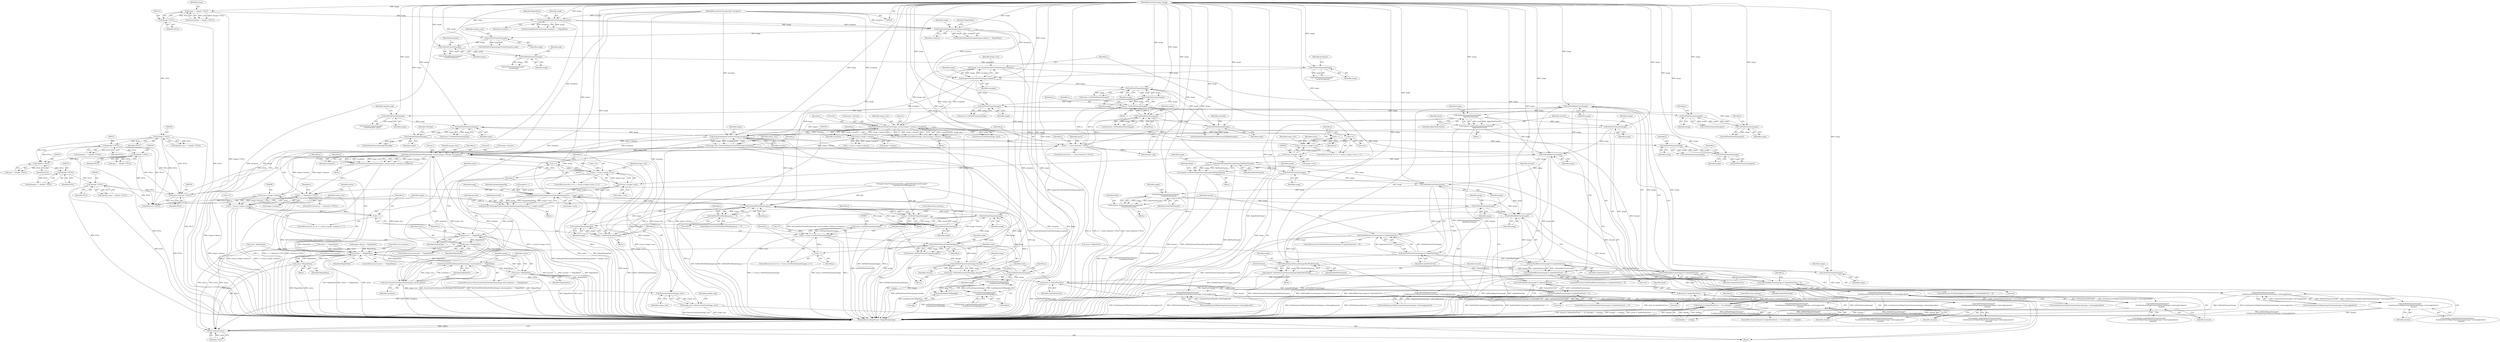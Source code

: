 digraph "0_ImageMagick_1cc6f0ccc92c20c7cab6c4a7335daf29c91f0d8e_0@pointer" {
"1000739" [label="(Call,GetPixelAlphaTraits(image))"];
"1000701" [label="(Call,GetPixelChannelChannel(image,BluePixelChannel))"];
"1000693" [label="(Call,GetPixelBlueTraits(image))"];
"1000655" [label="(Call,GetPixelChannelChannel(image,\n              GreenPixelChannel))"];
"1000647" [label="(Call,GetPixelGreenTraits(image))"];
"1000601" [label="(Call,GetPixelRedTraits(image))"];
"1000747" [label="(Call,GetPixelChannelChannel(image,\n              AlphaPixelChannel))"];
"1000739" [label="(Call,GetPixelAlphaTraits(image))"];
"1000724" [label="(Call,GetPixelChannels(image))"];
"1000106" [label="(MethodParameterIn,Image *image)"];
"1000770" [label="(Call,GetPixelChannels(image))"];
"1000484" [label="(Call,GetPixelChannels(image))"];
"1000505" [label="(Call,GetPixelChannels(image))"];
"1000550" [label="(Call,GetPixelChannels(image))"];
"1000533" [label="(Call,GetPixelChannels(image))"];
"1000455" [label="(Call,GetPixelChannels(image))"];
"1000403" [label="(Call,GetPixelChannels(image))"];
"1000285" [label="(Call,AcquireVirtualCacheView(image,exception))"];
"1000278" [label="(Call,GetPixelChannels(image))"];
"1000199" [label="(Call,GetPixelChannels(image))"];
"1000185" [label="(Call,GetPixelChannels(image))"];
"1000171" [label="(Call,GetPixelChannels(image))"];
"1000141" [label="(Call,AccelerateEqualizeImage(image,exception))"];
"1000133" [label="(Call,SyncImagePixelCache(image,exception))"];
"1000120" [label="(Call,image != (Image *) NULL)"];
"1000122" [label="(Call,(Image *) NULL)"];
"1000107" [label="(MethodParameterIn,ExceptionInfo *exception)"];
"1000389" [label="(Call,GetPixelChannels(image))"];
"1000353" [label="(Call,GetPixelChannels(image))"];
"1000382" [label="(Call,GetPixelChannels(image))"];
"1000374" [label="(Call,GetPixelIntensity(image,p))"];
"1000387" [label="(Call,p+=GetPixelChannels(image))"];
"1000321" [label="(Call,p == (const Quantum *) NULL)"];
"1000309" [label="(Call,p=GetCacheViewVirtualPixels(image_view,0,y,image->columns,1,exception))"];
"1000311" [label="(Call,GetCacheViewVirtualPixels(image_view,0,y,image->columns,1,exception))"];
"1000283" [label="(Call,image_view=AcquireVirtualCacheView(image,exception))"];
"1000292" [label="(Call,y < (ssize_t) image->rows)"];
"1000289" [label="(Call,y=0)"];
"1000299" [label="(Call,y++)"];
"1000294" [label="(Call,(ssize_t) image->rows)"];
"1000337" [label="(Call,(ssize_t) image->columns)"];
"1000323" [label="(Call,(const Quantum *) NULL)"];
"1000219" [label="(Call,(double *) NULL)"];
"1000214" [label="(Call,(double *) NULL)"];
"1000208" [label="(Call,(double *) NULL)"];
"1000250" [label="(Call,(double *) NULL)"];
"1000238" [label="(Call,(double *) NULL)"];
"1000226" [label="(Call,(double *) NULL)"];
"1000440" [label="(Call,GetPixelChannels(image))"];
"1000431" [label="(Call,GetPixelChannels(image))"];
"1000632" [label="(Call,GetPixelChannels(image))"];
"1000609" [label="(Call,GetPixelChannelChannel(image,RedPixelChannel))"];
"1000678" [label="(Call,GetPixelChannels(image))"];
"1000600" [label="(Call,GetPixelRedTraits(image) & UpdatePixelTrait)"];
"1000599" [label="(Call,(GetPixelRedTraits(image) & UpdatePixelTrait) != 0)"];
"1000646" [label="(Call,GetPixelGreenTraits(image) & UpdatePixelTrait)"];
"1000645" [label="(Call,(GetPixelGreenTraits(image) & UpdatePixelTrait) != 0)"];
"1000692" [label="(Call,GetPixelBlueTraits(image) & UpdatePixelTrait)"];
"1000691" [label="(Call,(GetPixelBlueTraits(image) & UpdatePixelTrait) != 0)"];
"1000738" [label="(Call,GetPixelAlphaTraits(image) & UpdatePixelTrait)"];
"1000737" [label="(Call,(GetPixelAlphaTraits(image) & UpdatePixelTrait) != 0)"];
"1000888" [label="(Call,traits & UpdatePixelTrait)"];
"1000887" [label="(Call,(traits & UpdatePixelTrait) == 0)"];
"1000886" [label="(Call,((traits & UpdatePixelTrait) == 0) || (black[j] == white[j]))"];
"1000607" [label="(Call,channel=GetPixelChannelChannel(image,RedPixelChannel))"];
"1000630" [label="(Call,GetPixelChannels(image)*\n                ScaleQuantumToMap(ClampToQuantum(image->colormap[j].red))+\n                channel)"];
"1000631" [label="(Call,GetPixelChannels(image)*\n                ScaleQuantumToMap(ClampToQuantum(image->colormap[j].red)))"];
"1000653" [label="(Call,channel=GetPixelChannelChannel(image,\n              GreenPixelChannel))"];
"1000676" [label="(Call,GetPixelChannels(image)*\n                ScaleQuantumToMap(ClampToQuantum(image->colormap[j].green))+\n                channel)"];
"1000677" [label="(Call,GetPixelChannels(image)*\n                ScaleQuantumToMap(ClampToQuantum(image->colormap[j].green)))"];
"1000699" [label="(Call,channel=GetPixelChannelChannel(image,BluePixelChannel))"];
"1000722" [label="(Call,GetPixelChannels(image)*\n                ScaleQuantumToMap(ClampToQuantum(image->colormap[j].blue))+\n                channel)"];
"1000723" [label="(Call,GetPixelChannels(image)*\n                ScaleQuantumToMap(ClampToQuantum(image->colormap[j].blue)))"];
"1000745" [label="(Call,channel=GetPixelChannelChannel(image,\n              AlphaPixelChannel))"];
"1000768" [label="(Call,GetPixelChannels(image)*\n                ScaleQuantumToMap(ClampToQuantum(image->colormap[j].alpha))+\n                channel)"];
"1000769" [label="(Call,GetPixelChannels(image)*\n                ScaleQuantumToMap(ClampToQuantum(image->colormap[j].alpha)))"];
"1000787" [label="(Call,AcquireAuthenticCacheView(image,exception))"];
"1000785" [label="(Call,image_view=AcquireAuthenticCacheView(image,exception))"];
"1000813" [label="(Call,GetCacheViewAuthenticPixels(image_view,0,y,image->columns,1,exception))"];
"1000801" [label="(Call,y++)"];
"1000794" [label="(Call,y < (ssize_t) image->rows)"];
"1000811" [label="(Call,q=GetCacheViewAuthenticPixels(image_view,0,y,image->columns,1,exception))"];
"1000823" [label="(Call,q == (Quantum *) NULL)"];
"1000850" [label="(Call,GetPixelWriteMask(image,q))"];
"1000849" [label="(Call,GetPixelWriteMask(image,q) == 0)"];
"1000855" [label="(Call,q+=GetPixelChannels(image))"];
"1000857" [label="(Call,GetPixelChannels(image))"];
"1000941" [label="(Call,SetImageProgress(image,EqualizeImageTag,progress++,image->rows))"];
"1000796" [label="(Call,(ssize_t) image->rows)"];
"1000939" [label="(Call,proceed=SetImageProgress(image,EqualizeImageTag,progress++,image->rows))"];
"1000950" [label="(Call,proceed == MagickFalse)"];
"1000807" [label="(Call,status == MagickFalse)"];
"1000829" [label="(Call,status=MagickFalse)"];
"1000966" [label="(Return,return(status);)"];
"1000921" [label="(Call,SyncCacheViewAuthenticPixels(image_view,exception) == MagickFalse)"];
"1000926" [label="(Call,status=MagickFalse)"];
"1000953" [label="(Call,status=MagickFalse)"];
"1000868" [label="(Call,GetPixelChannels(image))"];
"1000866" [label="(Call,(ssize_t) GetPixelChannels(image))"];
"1000864" [label="(Call,j < (ssize_t) GetPixelChannels(image))"];
"1000876" [label="(Call,GetPixelChannelChannel(image,j))"];
"1000870" [label="(Call,j++)"];
"1000874" [label="(Call,channel=GetPixelChannelChannel(image,j))"];
"1000882" [label="(Call,GetPixelChannelTraits(image,channel))"];
"1000880" [label="(Call,traits=GetPixelChannelTraits(image,channel))"];
"1000909" [label="(Call,GetPixelChannels(image))"];
"1000908" [label="(Call,GetPixelChannels(image)*\n          ScaleQuantumToMap(q[j]))"];
"1000907" [label="(Call,GetPixelChannels(image)*\n          ScaleQuantumToMap(q[j])+j)"];
"1000918" [label="(Call,GetPixelChannels(image))"];
"1000916" [label="(Call,q+=GetPixelChannels(image))"];
"1000911" [label="(Call,ScaleQuantumToMap(q[j]))"];
"1000839" [label="(Call,(ssize_t) image->columns)"];
"1000837" [label="(Call,x < (ssize_t) image->columns)"];
"1000844" [label="(Call,x++)"];
"1000922" [label="(Call,SyncCacheViewAuthenticPixels(image_view,exception))"];
"1000958" [label="(Call,DestroyCacheView(image_view))"];
"1000956" [label="(Call,image_view=DestroyCacheView(image_view))"];
"1000769" [label="(Call,GetPixelChannels(image)*\n                ScaleQuantumToMap(ClampToQuantum(image->colormap[j].alpha)))"];
"1000639" [label="(Identifier,image)"];
"1000953" [label="(Call,status=MagickFalse)"];
"1000869" [label="(Identifier,image)"];
"1000877" [label="(Identifier,image)"];
"1000881" [label="(Identifier,traits)"];
"1000604" [label="(Literal,0)"];
"1000883" [label="(Identifier,image)"];
"1000866" [label="(Call,(ssize_t) GetPixelChannels(image))"];
"1000248" [label="(Call,equalize_map != (double *) NULL)"];
"1000314" [label="(Identifier,y)"];
"1000198" [label="(Call,GetPixelChannels(image)*\n    sizeof(*map))"];
"1000838" [label="(Identifier,x)"];
"1000798" [label="(Call,image->rows)"];
"1000766" [label="(Call,equalize_map[GetPixelChannels(image)*\n                ScaleQuantumToMap(ClampToQuantum(image->colormap[j].alpha))+\n                channel])"];
"1000870" [label="(Call,j++)"];
"1000226" [label="(Call,(double *) NULL)"];
"1000749" [label="(Identifier,AlphaPixelChannel)"];
"1000876" [label="(Call,GetPixelChannelChannel(image,j))"];
"1000692" [label="(Call,GetPixelBlueTraits(image) & UpdatePixelTrait)"];
"1000549" [label="(Call,GetPixelChannels(image)*j)"];
"1000534" [label="(Identifier,image)"];
"1000807" [label="(Call,status == MagickFalse)"];
"1000240" [label="(Identifier,NULL)"];
"1000309" [label="(Call,p=GetCacheViewVirtualPixels(image_view,0,y,image->columns,1,exception))"];
"1000796" [label="(Call,(ssize_t) image->rows)"];
"1000786" [label="(Identifier,image_view)"];
"1000888" [label="(Call,traits & UpdatePixelTrait)"];
"1000279" [label="(Identifier,image)"];
"1000857" [label="(Call,GetPixelChannels(image))"];
"1000651" [label="(Block,)"];
"1000952" [label="(Identifier,MagickFalse)"];
"1000855" [label="(Call,q+=GetPixelChannels(image))"];
"1000950" [label="(Call,proceed == MagickFalse)"];
"1000313" [label="(Literal,0)"];
"1000216" [label="(Identifier,NULL)"];
"1000148" [label="(Call,image->debug != MagickFalse)"];
"1000944" [label="(Call,progress++)"];
"1000720" [label="(Call,equalize_map[GetPixelChannels(image)*\n                ScaleQuantumToMap(ClampToQuantum(image->colormap[j].blue))+\n                channel])"];
"1000690" [label="(ControlStructure,if ((GetPixelBlueTraits(image) & UpdatePixelTrait) != 0))"];
"1000106" [label="(MethodParameterIn,Image *image)"];
"1000845" [label="(Identifier,x)"];
"1000401" [label="(Call,(ssize_t) GetPixelChannels(image))"];
"1000894" [label="(Identifier,black)"];
"1000286" [label="(Identifier,image)"];
"1000455" [label="(Call,GetPixelChannels(image))"];
"1000392" [label="(Identifier,image_view)"];
"1000862" [label="(Identifier,j)"];
"1000864" [label="(Call,j < (ssize_t) GetPixelChannels(image))"];
"1000822" [label="(ControlStructure,if (q == (Quantum *) NULL))"];
"1000849" [label="(Call,GetPixelWriteMask(image,q) == 0)"];
"1000791" [label="(Call,y=0)"];
"1000770" [label="(Call,GetPixelChannels(image))"];
"1000908" [label="(Call,GetPixelChannels(image)*\n          ScaleQuantumToMap(q[j]))"];
"1000277" [label="(Call,GetPixelChannels(image)*\n    sizeof(*histogram))"];
"1000820" [label="(Literal,1)"];
"1000886" [label="(Call,((traits & UpdatePixelTrait) == 0) || (black[j] == white[j]))"];
"1000742" [label="(Literal,0)"];
"1000735" [label="(Identifier,channel)"];
"1000645" [label="(Call,(GetPixelGreenTraits(image) & UpdatePixelTrait) != 0)"];
"1000238" [label="(Call,(double *) NULL)"];
"1000825" [label="(Call,(Quantum *) NULL)"];
"1000353" [label="(Call,GetPixelChannels(image))"];
"1000832" [label="(ControlStructure,continue;)"];
"1000731" [label="(Identifier,image)"];
"1000184" [label="(Call,GetPixelChannels(image)*\n    sizeof(*histogram))"];
"1000852" [label="(Identifier,q)"];
"1000643" [label="(Identifier,channel)"];
"1000631" [label="(Call,GetPixelChannels(image)*\n                ScaleQuantumToMap(ClampToQuantum(image->colormap[j].red)))"];
"1000910" [label="(Identifier,image)"];
"1000958" [label="(Call,DestroyCacheView(image_view))"];
"1000899" [label="(ControlStructure,continue;)"];
"1000381" [label="(Call,GetPixelChannels(image)*ScaleQuantumToMap(intensity))"];
"1000185" [label="(Call,GetPixelChannels(image))"];
"1000354" [label="(Identifier,image)"];
"1000830" [label="(Identifier,status)"];
"1000677" [label="(Call,GetPixelChannels(image)*\n                ScaleQuantumToMap(ClampToQuantum(image->colormap[j].green)))"];
"1000656" [label="(Identifier,image)"];
"1000393" [label="(Call,DestroyCacheView(image_view))"];
"1000610" [label="(Identifier,image)"];
"1000535" [label="(Identifier,j)"];
"1000310" [label="(Identifier,p)"];
"1000550" [label="(Call,GetPixelChannels(image))"];
"1000748" [label="(Identifier,image)"];
"1000605" [label="(Block,)"];
"1000696" [label="(Literal,0)"];
"1000907" [label="(Call,GetPixelChannels(image)*\n          ScaleQuantumToMap(q[j])+j)"];
"1000927" [label="(Identifier,status)"];
"1000679" [label="(Identifier,image)"];
"1000787" [label="(Call,AcquireAuthenticCacheView(image,exception))"];
"1000821" [label="(Identifier,exception)"];
"1000189" [label="(Identifier,histogram)"];
"1000385" [label="(Identifier,intensity)"];
"1000913" [label="(Identifier,q)"];
"1000697" [label="(Block,)"];
"1000747" [label="(Call,GetPixelChannelChannel(image,\n              AlphaPixelChannel))"];
"1000600" [label="(Call,GetPixelRedTraits(image) & UpdatePixelTrait)"];
"1000431" [label="(Call,GetPixelChannels(image))"];
"1000817" [label="(Call,image->columns)"];
"1000132" [label="(Call,SyncImagePixelCache(image,exception) == MagickFalse)"];
"1000219" [label="(Call,(double *) NULL)"];
"1000737" [label="(Call,(GetPixelAlphaTraits(image) & UpdatePixelTrait) != 0)"];
"1000882" [label="(Call,GetPixelChannelTraits(image,channel))"];
"1000603" [label="(Identifier,UpdatePixelTrait)"];
"1000388" [label="(Identifier,p)"];
"1000785" [label="(Call,image_view=AcquireAuthenticCacheView(image,exception))"];
"1000916" [label="(Call,q+=GetPixelChannels(image))"];
"1000966" [label="(Return,return(status);)"];
"1000320" [label="(ControlStructure,if (p == (const Quantum *) NULL))"];
"1000905" [label="(Call,equalize_map[GetPixelChannels(image)*\n          ScaleQuantumToMap(q[j])+j])"];
"1000551" [label="(Identifier,image)"];
"1000736" [label="(ControlStructure,if ((GetPixelAlphaTraits(image) & UpdatePixelTrait) != 0))"];
"1000746" [label="(Identifier,channel)"];
"1000811" [label="(Call,q=GetCacheViewAuthenticPixels(image_view,0,y,image->columns,1,exception))"];
"1000788" [label="(Identifier,image)"];
"1000790" [label="(ControlStructure,for (y=0; y < (ssize_t) image->rows; y++))"];
"1000372" [label="(Call,intensity=GetPixelIntensity(image,p))"];
"1000433" [label="(Identifier,j)"];
"1000359" [label="(Call,intensity=p[i])"];
"1000375" [label="(Identifier,image)"];
"1000880" [label="(Call,traits=GetPixelChannelTraits(image,channel))"];
"1000532" [label="(Call,GetPixelChannels(image)*j)"];
"1000644" [label="(ControlStructure,if ((GetPixelGreenTraits(image) & UpdatePixelTrait) != 0))"];
"1000959" [label="(Identifier,image_view)"];
"1000533" [label="(Call,GetPixelChannels(image))"];
"1000315" [label="(Call,image->columns)"];
"1000108" [label="(Block,)"];
"1000203" [label="(Identifier,map)"];
"1000250" [label="(Call,(double *) NULL)"];
"1000968" [label="(MethodReturn,MagickExport MagickBooleanType)"];
"1000685" [label="(Identifier,image)"];
"1000860" [label="(ControlStructure,for (j=0; j < (ssize_t) GetPixelChannels(image); j++))"];
"1000647" [label="(Call,GetPixelGreenTraits(image))"];
"1000741" [label="(Identifier,UpdatePixelTrait)"];
"1000792" [label="(Identifier,y)"];
"1000611" [label="(Identifier,RedPixelChannel)"];
"1000889" [label="(Identifier,traits)"];
"1000343" [label="(Identifier,x)"];
"1000124" [label="(Identifier,NULL)"];
"1000282" [label="(Identifier,histogram)"];
"1000961" [label="(Identifier,equalize_map)"];
"1000911" [label="(Call,ScaleQuantumToMap(q[j]))"];
"1000853" [label="(Literal,0)"];
"1000943" [label="(Identifier,EqualizeImageTag)"];
"1000135" [label="(Identifier,exception)"];
"1000874" [label="(Call,channel=GetPixelChannelChannel(image,j))"];
"1000200" [label="(Identifier,image)"];
"1000940" [label="(Identifier,proceed)"];
"1000214" [label="(Call,(double *) NULL)"];
"1000753" [label="(Identifier,black)"];
"1000806" [label="(ControlStructure,if (status == MagickFalse))"];
"1000119" [label="(Call,assert(image != (Image *) NULL))"];
"1000837" [label="(Call,x < (ssize_t) image->columns)"];
"1000300" [label="(Identifier,y)"];
"1000848" [label="(ControlStructure,if (GetPixelWriteMask(image,q) == 0))"];
"1000646" [label="(Call,GetPixelGreenTraits(image) & UpdatePixelTrait)"];
"1000208" [label="(Call,(double *) NULL)"];
"1000674" [label="(Call,equalize_map[GetPixelChannels(image)*\n                ScaleQuantumToMap(ClampToQuantum(image->colormap[j].green))+\n                channel])"];
"1000865" [label="(Identifier,j)"];
"1000846" [label="(Block,)"];
"1000841" [label="(Call,image->columns)"];
"1000887" [label="(Call,(traits & UpdatePixelTrait) == 0)"];
"1000892" [label="(Call,black[j] == white[j])"];
"1000609" [label="(Call,GetPixelChannelChannel(image,RedPixelChannel))"];
"1000284" [label="(Identifier,image_view)"];
"1000454" [label="(Call,GetPixelChannels(image)*\n    sizeof(*equalize_map))"];
"1000768" [label="(Call,GetPixelChannels(image)*\n                ScaleQuantumToMap(ClampToQuantum(image->colormap[j].alpha))+\n                channel)"];
"1000932" [label="(Identifier,image)"];
"1000680" [label="(Call,ScaleQuantumToMap(ClampToQuantum(image->colormap[j].green)))"];
"1000287" [label="(Identifier,exception)"];
"1000725" [label="(Identifier,image)"];
"1000923" [label="(Identifier,image_view)"];
"1000134" [label="(Identifier,image)"];
"1000801" [label="(Call,y++)"];
"1000633" [label="(Identifier,image)"];
"1000172" [label="(Identifier,image)"];
"1000430" [label="(Call,GetPixelChannels(image)*j)"];
"1000615" [label="(Identifier,black)"];
"1000812" [label="(Identifier,q)"];
"1000649" [label="(Identifier,UpdatePixelTrait)"];
"1000884" [label="(Identifier,channel)"];
"1000868" [label="(Call,GetPixelChannels(image))"];
"1000678" [label="(Call,GetPixelChannels(image))"];
"1000212" [label="(Call,histogram == (double *) NULL)"];
"1000689" [label="(Identifier,channel)"];
"1000777" [label="(Identifier,image)"];
"1000485" [label="(Identifier,image)"];
"1000311" [label="(Call,GetCacheViewVirtualPixels(image_view,0,y,image->columns,1,exception))"];
"1000596" [label="(Identifier,j)"];
"1000654" [label="(Identifier,channel)"];
"1000224" [label="(Call,map != (double *) NULL)"];
"1000824" [label="(Identifier,q)"];
"1000917" [label="(Identifier,q)"];
"1000909" [label="(Call,GetPixelChannels(image))"];
"1000878" [label="(Identifier,j)"];
"1000745" [label="(Call,channel=GetPixelChannelChannel(image,\n              AlphaPixelChannel))"];
"1000107" [label="(MethodParameterIn,ExceptionInfo *exception)"];
"1000726" [label="(Call,ScaleQuantumToMap(ClampToQuantum(image->colormap[j].blue)))"];
"1000319" [label="(Identifier,exception)"];
"1000808" [label="(Identifier,status)"];
"1000941" [label="(Call,SetImageProgress(image,EqualizeImageTag,progress++,image->rows))"];
"1000814" [label="(Identifier,image_view)"];
"1000939" [label="(Call,proceed=SetImageProgress(image,EqualizeImageTag,progress++,image->rows))"];
"1000816" [label="(Identifier,y)"];
"1000456" [label="(Identifier,image)"];
"1000858" [label="(Identifier,image)"];
"1000441" [label="(Identifier,image)"];
"1000828" [label="(Block,)"];
"1000484" [label="(Call,GetPixelChannels(image))"];
"1000608" [label="(Identifier,channel)"];
"1000926" [label="(Call,status=MagickFalse)"];
"1000278" [label="(Call,GetPixelChannels(image))"];
"1000831" [label="(Identifier,MagickFalse)"];
"1000333" [label="(Identifier,x)"];
"1000951" [label="(Identifier,proceed)"];
"1000383" [label="(Identifier,image)"];
"1000650" [label="(Literal,0)"];
"1000206" [label="(Call,equalize_map == (double *) NULL)"];
"1000236" [label="(Call,histogram != (double *) NULL)"];
"1000228" [label="(Identifier,NULL)"];
"1000802" [label="(Identifier,y)"];
"1000701" [label="(Call,GetPixelChannelChannel(image,BluePixelChannel))"];
"1000815" [label="(Literal,0)"];
"1000294" [label="(Call,(ssize_t) image->rows)"];
"1000937" [label="(Block,)"];
"1000872" [label="(Block,)"];
"1000335" [label="(Call,x < (ssize_t) image->columns)"];
"1000221" [label="(Identifier,NULL)"];
"1000140" [label="(Call,AccelerateEqualizeImage(image,exception) != MagickFalse)"];
"1000325" [label="(Identifier,NULL)"];
"1000920" [label="(ControlStructure,if (SyncCacheViewAuthenticPixels(image_view,exception) == MagickFalse))"];
"1000376" [label="(Identifier,p)"];
"1000885" [label="(ControlStructure,if (((traits & UpdatePixelTrait) == 0) || (black[j] == white[j])))"];
"1000912" [label="(Call,q[j])"];
"1000900" [label="(Call,q[j]=ClampToQuantum(equalize_map[GetPixelChannels(image)*\n          ScaleQuantumToMap(q[j])+j]))"];
"1000628" [label="(Call,equalize_map[GetPixelChannels(image)*\n                ScaleQuantumToMap(ClampToQuantum(image->colormap[j].red))+\n                channel])"];
"1000144" [label="(Identifier,MagickFalse)"];
"1000601" [label="(Call,GetPixelRedTraits(image))"];
"1000505" [label="(Call,GetPixelChannels(image))"];
"1000170" [label="(Call,GetPixelChannels(image)*sizeof(*equalize_map))"];
"1000389" [label="(Call,GetPixelChannels(image))"];
"1000707" [label="(Identifier,black)"];
"1000283" [label="(Call,image_view=AcquireVirtualCacheView(image,exception))"];
"1000301" [label="(Block,)"];
"1000693" [label="(Call,GetPixelBlueTraits(image))"];
"1000810" [label="(ControlStructure,continue;)"];
"1000296" [label="(Call,image->rows)"];
"1000552" [label="(Identifier,j)"];
"1000290" [label="(Identifier,y)"];
"1000506" [label="(Identifier,image)"];
"1000299" [label="(Call,y++)"];
"1000657" [label="(Identifier,GreenPixelChannel)"];
"1000598" [label="(ControlStructure,if ((GetPixelRedTraits(image) & UpdatePixelTrait) != 0))"];
"1000199" [label="(Call,GetPixelChannels(image))"];
"1000390" [label="(Identifier,image)"];
"1000921" [label="(Call,SyncCacheViewAuthenticPixels(image_view,exception) == MagickFalse)"];
"1000648" [label="(Identifier,image)"];
"1000925" [label="(Identifier,MagickFalse)"];
"1000337" [label="(Call,(ssize_t) image->columns)"];
"1000210" [label="(Identifier,NULL)"];
"1000599" [label="(Call,(GetPixelRedTraits(image) & UpdatePixelTrait) != 0)"];
"1000344" [label="(Block,)"];
"1000217" [label="(Call,map == (double *) NULL)"];
"1000252" [label="(Identifier,NULL)"];
"1000875" [label="(Identifier,channel)"];
"1000141" [label="(Call,AccelerateEqualizeImage(image,exception))"];
"1000288" [label="(ControlStructure,for (y=0; y < (ssize_t) image->rows; y++))"];
"1000839" [label="(Call,(ssize_t) image->columns)"];
"1000781" [label="(Identifier,channel)"];
"1000382" [label="(Call,GetPixelChannels(image))"];
"1000653" [label="(Call,channel=GetPixelChannelChannel(image,\n              GreenPixelChannel))"];
"1000809" [label="(Identifier,MagickFalse)"];
"1000724" [label="(Call,GetPixelChannels(image))"];
"1000122" [label="(Call,(Image *) NULL)"];
"1000175" [label="(Identifier,equalize_map)"];
"1000351" [label="(Call,(ssize_t) GetPixelChannels(image))"];
"1000634" [label="(Call,ScaleQuantumToMap(ClampToQuantum(image->colormap[j].red)))"];
"1000632" [label="(Call,GetPixelChannels(image))"];
"1000890" [label="(Identifier,UpdatePixelTrait)"];
"1000694" [label="(Identifier,image)"];
"1000482" [label="(Call,(ssize_t) GetPixelChannels(image))"];
"1000823" [label="(Call,q == (Quantum *) NULL)"];
"1000835" [label="(Identifier,x)"];
"1000504" [label="(Call,GetPixelChannels(image)*MaxMap)"];
"1000403" [label="(Call,GetPixelChannels(image))"];
"1000942" [label="(Identifier,image)"];
"1000321" [label="(Call,p == (const Quantum *) NULL)"];
"1000722" [label="(Call,GetPixelChannels(image)*\n                ScaleQuantumToMap(ClampToQuantum(image->colormap[j].blue))+\n                channel)"];
"1000285" [label="(Call,AcquireVirtualCacheView(image,exception))"];
"1000902" [label="(Identifier,q)"];
"1000700" [label="(Identifier,channel)"];
"1000955" [label="(Identifier,MagickFalse)"];
"1000387" [label="(Call,p+=GetPixelChannels(image))"];
"1000851" [label="(Identifier,image)"];
"1000956" [label="(Call,image_view=DestroyCacheView(image_view))"];
"1000844" [label="(Call,x++)"];
"1000289" [label="(Call,y=0)"];
"1000738" [label="(Call,GetPixelAlphaTraits(image) & UpdatePixelTrait)"];
"1000121" [label="(Identifier,image)"];
"1000928" [label="(Identifier,MagickFalse)"];
"1000850" [label="(Call,GetPixelWriteMask(image,q))"];
"1000439" [label="(Call,GetPixelChannels(image)*j)"];
"1000676" [label="(Call,GetPixelChannels(image)*\n                ScaleQuantumToMap(ClampToQuantum(image->colormap[j].green))+\n                channel)"];
"1000442" [label="(Identifier,j)"];
"1000702" [label="(Identifier,image)"];
"1000789" [label="(Identifier,exception)"];
"1000743" [label="(Block,)"];
"1000655" [label="(Call,GetPixelChannelChannel(image,\n              GreenPixelChannel))"];
"1000133" [label="(Call,SyncImagePixelCache(image,exception))"];
"1000312" [label="(Identifier,image_view)"];
"1000854" [label="(Block,)"];
"1000374" [label="(Call,GetPixelIntensity(image,p))"];
"1000432" [label="(Identifier,image)"];
"1000723" [label="(Call,GetPixelChannels(image)*\n                ScaleQuantumToMap(ClampToQuantum(image->colormap[j].blue)))"];
"1000328" [label="(Identifier,status)"];
"1000861" [label="(Call,j=0)"];
"1000327" [label="(Call,status=MagickFalse)"];
"1000695" [label="(Identifier,UpdatePixelTrait)"];
"1000440" [label="(Call,GetPixelChannels(image))"];
"1000607" [label="(Call,channel=GetPixelChannelChannel(image,RedPixelChannel))"];
"1000318" [label="(Literal,1)"];
"1000918" [label="(Call,GetPixelChannels(image))"];
"1000661" [label="(Identifier,black)"];
"1000703" [label="(Identifier,BluePixelChannel)"];
"1000305" [label="(Call,status == MagickFalse)"];
"1000829" [label="(Call,status=MagickFalse)"];
"1000740" [label="(Identifier,image)"];
"1000292" [label="(Call,y < (ssize_t) image->rows)"];
"1000699" [label="(Call,channel=GetPixelChannelChannel(image,BluePixelChannel))"];
"1000834" [label="(Call,x=0)"];
"1000171" [label="(Call,GetPixelChannels(image))"];
"1000946" [label="(Call,image->rows)"];
"1000507" [label="(Identifier,MaxMap)"];
"1000803" [label="(Block,)"];
"1000794" [label="(Call,y < (ssize_t) image->rows)"];
"1000136" [label="(Identifier,MagickFalse)"];
"1000954" [label="(Identifier,status)"];
"1000630" [label="(Call,GetPixelChannels(image)*\n                ScaleQuantumToMap(ClampToQuantum(image->colormap[j].red))+\n                channel)"];
"1000120" [label="(Call,image != (Image *) NULL)"];
"1000924" [label="(Identifier,exception)"];
"1000957" [label="(Identifier,image_view)"];
"1000143" [label="(Identifier,exception)"];
"1000813" [label="(Call,GetCacheViewAuthenticPixels(image_view,0,y,image->columns,1,exception))"];
"1000891" [label="(Literal,0)"];
"1000339" [label="(Call,image->columns)"];
"1000186" [label="(Identifier,image)"];
"1000293" [label="(Identifier,y)"];
"1000306" [label="(Identifier,status)"];
"1000967" [label="(Identifier,status)"];
"1000833" [label="(ControlStructure,for (x=0; x < (ssize_t) image->columns; x++))"];
"1000871" [label="(Identifier,j)"];
"1000739" [label="(Call,GetPixelAlphaTraits(image))"];
"1000915" [label="(Identifier,j)"];
"1000322" [label="(Identifier,p)"];
"1000859" [label="(ControlStructure,continue;)"];
"1000772" [label="(Call,ScaleQuantumToMap(ClampToQuantum(image->colormap[j].alpha)))"];
"1000291" [label="(Literal,0)"];
"1000459" [label="(Identifier,equalize_map)"];
"1000265" [label="(Call,status=MagickTrue)"];
"1000919" [label="(Identifier,image)"];
"1000922" [label="(Call,SyncCacheViewAuthenticPixels(image_view,exception))"];
"1000795" [label="(Identifier,y)"];
"1000404" [label="(Identifier,image)"];
"1000323" [label="(Call,(const Quantum *) NULL)"];
"1000949" [label="(ControlStructure,if (proceed == MagickFalse))"];
"1000771" [label="(Identifier,image)"];
"1000691" [label="(Call,(GetPixelBlueTraits(image) & UpdatePixelTrait) != 0)"];
"1000142" [label="(Identifier,image)"];
"1000856" [label="(Identifier,q)"];
"1000602" [label="(Identifier,image)"];
"1000739" -> "1000738"  [label="AST: "];
"1000739" -> "1000740"  [label="CFG: "];
"1000740" -> "1000739"  [label="AST: "];
"1000741" -> "1000739"  [label="CFG: "];
"1000739" -> "1000601"  [label="DDG: image"];
"1000739" -> "1000738"  [label="DDG: image"];
"1000701" -> "1000739"  [label="DDG: image"];
"1000693" -> "1000739"  [label="DDG: image"];
"1000724" -> "1000739"  [label="DDG: image"];
"1000106" -> "1000739"  [label="DDG: image"];
"1000739" -> "1000747"  [label="DDG: image"];
"1000739" -> "1000787"  [label="DDG: image"];
"1000701" -> "1000699"  [label="AST: "];
"1000701" -> "1000703"  [label="CFG: "];
"1000702" -> "1000701"  [label="AST: "];
"1000703" -> "1000701"  [label="AST: "];
"1000699" -> "1000701"  [label="CFG: "];
"1000701" -> "1000968"  [label="DDG: BluePixelChannel"];
"1000701" -> "1000699"  [label="DDG: image"];
"1000701" -> "1000699"  [label="DDG: BluePixelChannel"];
"1000693" -> "1000701"  [label="DDG: image"];
"1000106" -> "1000701"  [label="DDG: image"];
"1000701" -> "1000724"  [label="DDG: image"];
"1000693" -> "1000692"  [label="AST: "];
"1000693" -> "1000694"  [label="CFG: "];
"1000694" -> "1000693"  [label="AST: "];
"1000695" -> "1000693"  [label="CFG: "];
"1000693" -> "1000692"  [label="DDG: image"];
"1000655" -> "1000693"  [label="DDG: image"];
"1000678" -> "1000693"  [label="DDG: image"];
"1000647" -> "1000693"  [label="DDG: image"];
"1000106" -> "1000693"  [label="DDG: image"];
"1000655" -> "1000653"  [label="AST: "];
"1000655" -> "1000657"  [label="CFG: "];
"1000656" -> "1000655"  [label="AST: "];
"1000657" -> "1000655"  [label="AST: "];
"1000653" -> "1000655"  [label="CFG: "];
"1000655" -> "1000968"  [label="DDG: GreenPixelChannel"];
"1000655" -> "1000653"  [label="DDG: image"];
"1000655" -> "1000653"  [label="DDG: GreenPixelChannel"];
"1000647" -> "1000655"  [label="DDG: image"];
"1000106" -> "1000655"  [label="DDG: image"];
"1000655" -> "1000678"  [label="DDG: image"];
"1000647" -> "1000646"  [label="AST: "];
"1000647" -> "1000648"  [label="CFG: "];
"1000648" -> "1000647"  [label="AST: "];
"1000649" -> "1000647"  [label="CFG: "];
"1000647" -> "1000646"  [label="DDG: image"];
"1000601" -> "1000647"  [label="DDG: image"];
"1000632" -> "1000647"  [label="DDG: image"];
"1000609" -> "1000647"  [label="DDG: image"];
"1000106" -> "1000647"  [label="DDG: image"];
"1000601" -> "1000600"  [label="AST: "];
"1000601" -> "1000602"  [label="CFG: "];
"1000602" -> "1000601"  [label="AST: "];
"1000603" -> "1000601"  [label="CFG: "];
"1000601" -> "1000600"  [label="DDG: image"];
"1000747" -> "1000601"  [label="DDG: image"];
"1000770" -> "1000601"  [label="DDG: image"];
"1000484" -> "1000601"  [label="DDG: image"];
"1000106" -> "1000601"  [label="DDG: image"];
"1000601" -> "1000609"  [label="DDG: image"];
"1000747" -> "1000745"  [label="AST: "];
"1000747" -> "1000749"  [label="CFG: "];
"1000748" -> "1000747"  [label="AST: "];
"1000749" -> "1000747"  [label="AST: "];
"1000745" -> "1000747"  [label="CFG: "];
"1000747" -> "1000968"  [label="DDG: AlphaPixelChannel"];
"1000747" -> "1000745"  [label="DDG: image"];
"1000747" -> "1000745"  [label="DDG: AlphaPixelChannel"];
"1000106" -> "1000747"  [label="DDG: image"];
"1000747" -> "1000770"  [label="DDG: image"];
"1000747" -> "1000787"  [label="DDG: image"];
"1000724" -> "1000723"  [label="AST: "];
"1000724" -> "1000725"  [label="CFG: "];
"1000725" -> "1000724"  [label="AST: "];
"1000731" -> "1000724"  [label="CFG: "];
"1000724" -> "1000723"  [label="DDG: image"];
"1000106" -> "1000724"  [label="DDG: image"];
"1000106" -> "1000105"  [label="AST: "];
"1000106" -> "1000968"  [label="DDG: image"];
"1000106" -> "1000120"  [label="DDG: image"];
"1000106" -> "1000133"  [label="DDG: image"];
"1000106" -> "1000141"  [label="DDG: image"];
"1000106" -> "1000171"  [label="DDG: image"];
"1000106" -> "1000185"  [label="DDG: image"];
"1000106" -> "1000199"  [label="DDG: image"];
"1000106" -> "1000278"  [label="DDG: image"];
"1000106" -> "1000285"  [label="DDG: image"];
"1000106" -> "1000353"  [label="DDG: image"];
"1000106" -> "1000374"  [label="DDG: image"];
"1000106" -> "1000382"  [label="DDG: image"];
"1000106" -> "1000389"  [label="DDG: image"];
"1000106" -> "1000403"  [label="DDG: image"];
"1000106" -> "1000431"  [label="DDG: image"];
"1000106" -> "1000440"  [label="DDG: image"];
"1000106" -> "1000455"  [label="DDG: image"];
"1000106" -> "1000484"  [label="DDG: image"];
"1000106" -> "1000505"  [label="DDG: image"];
"1000106" -> "1000533"  [label="DDG: image"];
"1000106" -> "1000550"  [label="DDG: image"];
"1000106" -> "1000609"  [label="DDG: image"];
"1000106" -> "1000632"  [label="DDG: image"];
"1000106" -> "1000678"  [label="DDG: image"];
"1000106" -> "1000770"  [label="DDG: image"];
"1000106" -> "1000787"  [label="DDG: image"];
"1000106" -> "1000850"  [label="DDG: image"];
"1000106" -> "1000857"  [label="DDG: image"];
"1000106" -> "1000868"  [label="DDG: image"];
"1000106" -> "1000876"  [label="DDG: image"];
"1000106" -> "1000882"  [label="DDG: image"];
"1000106" -> "1000909"  [label="DDG: image"];
"1000106" -> "1000918"  [label="DDG: image"];
"1000106" -> "1000941"  [label="DDG: image"];
"1000770" -> "1000769"  [label="AST: "];
"1000770" -> "1000771"  [label="CFG: "];
"1000771" -> "1000770"  [label="AST: "];
"1000777" -> "1000770"  [label="CFG: "];
"1000770" -> "1000769"  [label="DDG: image"];
"1000770" -> "1000787"  [label="DDG: image"];
"1000484" -> "1000482"  [label="AST: "];
"1000484" -> "1000485"  [label="CFG: "];
"1000485" -> "1000484"  [label="AST: "];
"1000482" -> "1000484"  [label="CFG: "];
"1000484" -> "1000482"  [label="DDG: image"];
"1000505" -> "1000484"  [label="DDG: image"];
"1000550" -> "1000484"  [label="DDG: image"];
"1000455" -> "1000484"  [label="DDG: image"];
"1000484" -> "1000505"  [label="DDG: image"];
"1000484" -> "1000787"  [label="DDG: image"];
"1000505" -> "1000504"  [label="AST: "];
"1000505" -> "1000506"  [label="CFG: "];
"1000506" -> "1000505"  [label="AST: "];
"1000507" -> "1000505"  [label="CFG: "];
"1000505" -> "1000504"  [label="DDG: image"];
"1000505" -> "1000533"  [label="DDG: image"];
"1000550" -> "1000549"  [label="AST: "];
"1000550" -> "1000551"  [label="CFG: "];
"1000551" -> "1000550"  [label="AST: "];
"1000552" -> "1000550"  [label="CFG: "];
"1000550" -> "1000533"  [label="DDG: image"];
"1000550" -> "1000549"  [label="DDG: image"];
"1000533" -> "1000550"  [label="DDG: image"];
"1000533" -> "1000532"  [label="AST: "];
"1000533" -> "1000534"  [label="CFG: "];
"1000534" -> "1000533"  [label="AST: "];
"1000535" -> "1000533"  [label="CFG: "];
"1000533" -> "1000532"  [label="DDG: image"];
"1000455" -> "1000454"  [label="AST: "];
"1000455" -> "1000456"  [label="CFG: "];
"1000456" -> "1000455"  [label="AST: "];
"1000459" -> "1000455"  [label="CFG: "];
"1000455" -> "1000454"  [label="DDG: image"];
"1000403" -> "1000455"  [label="DDG: image"];
"1000403" -> "1000401"  [label="AST: "];
"1000403" -> "1000404"  [label="CFG: "];
"1000404" -> "1000403"  [label="AST: "];
"1000401" -> "1000403"  [label="CFG: "];
"1000403" -> "1000401"  [label="DDG: image"];
"1000285" -> "1000403"  [label="DDG: image"];
"1000389" -> "1000403"  [label="DDG: image"];
"1000440" -> "1000403"  [label="DDG: image"];
"1000403" -> "1000431"  [label="DDG: image"];
"1000285" -> "1000283"  [label="AST: "];
"1000285" -> "1000287"  [label="CFG: "];
"1000286" -> "1000285"  [label="AST: "];
"1000287" -> "1000285"  [label="AST: "];
"1000283" -> "1000285"  [label="CFG: "];
"1000285" -> "1000283"  [label="DDG: image"];
"1000285" -> "1000283"  [label="DDG: exception"];
"1000278" -> "1000285"  [label="DDG: image"];
"1000141" -> "1000285"  [label="DDG: exception"];
"1000107" -> "1000285"  [label="DDG: exception"];
"1000285" -> "1000311"  [label="DDG: exception"];
"1000285" -> "1000353"  [label="DDG: image"];
"1000285" -> "1000787"  [label="DDG: exception"];
"1000278" -> "1000277"  [label="AST: "];
"1000278" -> "1000279"  [label="CFG: "];
"1000279" -> "1000278"  [label="AST: "];
"1000282" -> "1000278"  [label="CFG: "];
"1000278" -> "1000277"  [label="DDG: image"];
"1000199" -> "1000278"  [label="DDG: image"];
"1000199" -> "1000198"  [label="AST: "];
"1000199" -> "1000200"  [label="CFG: "];
"1000200" -> "1000199"  [label="AST: "];
"1000203" -> "1000199"  [label="CFG: "];
"1000199" -> "1000198"  [label="DDG: image"];
"1000185" -> "1000199"  [label="DDG: image"];
"1000185" -> "1000184"  [label="AST: "];
"1000185" -> "1000186"  [label="CFG: "];
"1000186" -> "1000185"  [label="AST: "];
"1000189" -> "1000185"  [label="CFG: "];
"1000185" -> "1000184"  [label="DDG: image"];
"1000171" -> "1000185"  [label="DDG: image"];
"1000171" -> "1000170"  [label="AST: "];
"1000171" -> "1000172"  [label="CFG: "];
"1000172" -> "1000171"  [label="AST: "];
"1000175" -> "1000171"  [label="CFG: "];
"1000171" -> "1000170"  [label="DDG: image"];
"1000141" -> "1000171"  [label="DDG: image"];
"1000141" -> "1000140"  [label="AST: "];
"1000141" -> "1000143"  [label="CFG: "];
"1000142" -> "1000141"  [label="AST: "];
"1000143" -> "1000141"  [label="AST: "];
"1000144" -> "1000141"  [label="CFG: "];
"1000141" -> "1000968"  [label="DDG: image"];
"1000141" -> "1000968"  [label="DDG: exception"];
"1000141" -> "1000140"  [label="DDG: image"];
"1000141" -> "1000140"  [label="DDG: exception"];
"1000133" -> "1000141"  [label="DDG: image"];
"1000133" -> "1000141"  [label="DDG: exception"];
"1000107" -> "1000141"  [label="DDG: exception"];
"1000133" -> "1000132"  [label="AST: "];
"1000133" -> "1000135"  [label="CFG: "];
"1000134" -> "1000133"  [label="AST: "];
"1000135" -> "1000133"  [label="AST: "];
"1000136" -> "1000133"  [label="CFG: "];
"1000133" -> "1000968"  [label="DDG: image"];
"1000133" -> "1000968"  [label="DDG: exception"];
"1000133" -> "1000132"  [label="DDG: image"];
"1000133" -> "1000132"  [label="DDG: exception"];
"1000120" -> "1000133"  [label="DDG: image"];
"1000107" -> "1000133"  [label="DDG: exception"];
"1000120" -> "1000119"  [label="AST: "];
"1000120" -> "1000122"  [label="CFG: "];
"1000121" -> "1000120"  [label="AST: "];
"1000122" -> "1000120"  [label="AST: "];
"1000119" -> "1000120"  [label="CFG: "];
"1000120" -> "1000968"  [label="DDG: (Image *) NULL"];
"1000120" -> "1000119"  [label="DDG: image"];
"1000120" -> "1000119"  [label="DDG: (Image *) NULL"];
"1000122" -> "1000120"  [label="DDG: NULL"];
"1000122" -> "1000124"  [label="CFG: "];
"1000123" -> "1000122"  [label="AST: "];
"1000124" -> "1000122"  [label="AST: "];
"1000122" -> "1000968"  [label="DDG: NULL"];
"1000122" -> "1000208"  [label="DDG: NULL"];
"1000107" -> "1000105"  [label="AST: "];
"1000107" -> "1000968"  [label="DDG: exception"];
"1000107" -> "1000311"  [label="DDG: exception"];
"1000107" -> "1000787"  [label="DDG: exception"];
"1000107" -> "1000813"  [label="DDG: exception"];
"1000107" -> "1000922"  [label="DDG: exception"];
"1000389" -> "1000387"  [label="AST: "];
"1000389" -> "1000390"  [label="CFG: "];
"1000390" -> "1000389"  [label="AST: "];
"1000387" -> "1000389"  [label="CFG: "];
"1000389" -> "1000353"  [label="DDG: image"];
"1000389" -> "1000387"  [label="DDG: image"];
"1000353" -> "1000389"  [label="DDG: image"];
"1000353" -> "1000351"  [label="AST: "];
"1000353" -> "1000354"  [label="CFG: "];
"1000354" -> "1000353"  [label="AST: "];
"1000351" -> "1000353"  [label="CFG: "];
"1000353" -> "1000351"  [label="DDG: image"];
"1000382" -> "1000353"  [label="DDG: image"];
"1000353" -> "1000374"  [label="DDG: image"];
"1000353" -> "1000382"  [label="DDG: image"];
"1000382" -> "1000381"  [label="AST: "];
"1000382" -> "1000383"  [label="CFG: "];
"1000383" -> "1000382"  [label="AST: "];
"1000385" -> "1000382"  [label="CFG: "];
"1000382" -> "1000381"  [label="DDG: image"];
"1000374" -> "1000382"  [label="DDG: image"];
"1000374" -> "1000372"  [label="AST: "];
"1000374" -> "1000376"  [label="CFG: "];
"1000375" -> "1000374"  [label="AST: "];
"1000376" -> "1000374"  [label="AST: "];
"1000372" -> "1000374"  [label="CFG: "];
"1000374" -> "1000321"  [label="DDG: p"];
"1000374" -> "1000359"  [label="DDG: p"];
"1000374" -> "1000372"  [label="DDG: image"];
"1000374" -> "1000372"  [label="DDG: p"];
"1000387" -> "1000374"  [label="DDG: p"];
"1000321" -> "1000374"  [label="DDG: p"];
"1000374" -> "1000387"  [label="DDG: p"];
"1000387" -> "1000344"  [label="AST: "];
"1000388" -> "1000387"  [label="AST: "];
"1000343" -> "1000387"  [label="CFG: "];
"1000387" -> "1000968"  [label="DDG: p"];
"1000387" -> "1000321"  [label="DDG: p"];
"1000387" -> "1000359"  [label="DDG: p"];
"1000321" -> "1000387"  [label="DDG: p"];
"1000321" -> "1000320"  [label="AST: "];
"1000321" -> "1000323"  [label="CFG: "];
"1000322" -> "1000321"  [label="AST: "];
"1000323" -> "1000321"  [label="AST: "];
"1000328" -> "1000321"  [label="CFG: "];
"1000333" -> "1000321"  [label="CFG: "];
"1000321" -> "1000968"  [label="DDG: p"];
"1000321" -> "1000968"  [label="DDG: (const Quantum *) NULL"];
"1000321" -> "1000968"  [label="DDG: p == (const Quantum *) NULL"];
"1000309" -> "1000321"  [label="DDG: p"];
"1000323" -> "1000321"  [label="DDG: NULL"];
"1000321" -> "1000359"  [label="DDG: p"];
"1000309" -> "1000301"  [label="AST: "];
"1000309" -> "1000311"  [label="CFG: "];
"1000310" -> "1000309"  [label="AST: "];
"1000311" -> "1000309"  [label="AST: "];
"1000322" -> "1000309"  [label="CFG: "];
"1000309" -> "1000968"  [label="DDG: GetCacheViewVirtualPixels(image_view,0,y,image->columns,1,exception)"];
"1000311" -> "1000309"  [label="DDG: exception"];
"1000311" -> "1000309"  [label="DDG: image_view"];
"1000311" -> "1000309"  [label="DDG: y"];
"1000311" -> "1000309"  [label="DDG: 0"];
"1000311" -> "1000309"  [label="DDG: image->columns"];
"1000311" -> "1000309"  [label="DDG: 1"];
"1000311" -> "1000319"  [label="CFG: "];
"1000312" -> "1000311"  [label="AST: "];
"1000313" -> "1000311"  [label="AST: "];
"1000314" -> "1000311"  [label="AST: "];
"1000315" -> "1000311"  [label="AST: "];
"1000318" -> "1000311"  [label="AST: "];
"1000319" -> "1000311"  [label="AST: "];
"1000311" -> "1000968"  [label="DDG: image->columns"];
"1000311" -> "1000299"  [label="DDG: y"];
"1000283" -> "1000311"  [label="DDG: image_view"];
"1000292" -> "1000311"  [label="DDG: y"];
"1000337" -> "1000311"  [label="DDG: image->columns"];
"1000311" -> "1000337"  [label="DDG: image->columns"];
"1000311" -> "1000393"  [label="DDG: image_view"];
"1000311" -> "1000787"  [label="DDG: exception"];
"1000311" -> "1000813"  [label="DDG: image->columns"];
"1000283" -> "1000108"  [label="AST: "];
"1000284" -> "1000283"  [label="AST: "];
"1000290" -> "1000283"  [label="CFG: "];
"1000283" -> "1000968"  [label="DDG: AcquireVirtualCacheView(image,exception)"];
"1000283" -> "1000393"  [label="DDG: image_view"];
"1000292" -> "1000288"  [label="AST: "];
"1000292" -> "1000294"  [label="CFG: "];
"1000293" -> "1000292"  [label="AST: "];
"1000294" -> "1000292"  [label="AST: "];
"1000306" -> "1000292"  [label="CFG: "];
"1000392" -> "1000292"  [label="CFG: "];
"1000289" -> "1000292"  [label="DDG: y"];
"1000299" -> "1000292"  [label="DDG: y"];
"1000294" -> "1000292"  [label="DDG: image->rows"];
"1000292" -> "1000299"  [label="DDG: y"];
"1000289" -> "1000288"  [label="AST: "];
"1000289" -> "1000291"  [label="CFG: "];
"1000290" -> "1000289"  [label="AST: "];
"1000291" -> "1000289"  [label="AST: "];
"1000293" -> "1000289"  [label="CFG: "];
"1000299" -> "1000288"  [label="AST: "];
"1000299" -> "1000300"  [label="CFG: "];
"1000300" -> "1000299"  [label="AST: "];
"1000293" -> "1000299"  [label="CFG: "];
"1000294" -> "1000296"  [label="CFG: "];
"1000295" -> "1000294"  [label="AST: "];
"1000296" -> "1000294"  [label="AST: "];
"1000294" -> "1000796"  [label="DDG: image->rows"];
"1000337" -> "1000335"  [label="AST: "];
"1000337" -> "1000339"  [label="CFG: "];
"1000338" -> "1000337"  [label="AST: "];
"1000339" -> "1000337"  [label="AST: "];
"1000335" -> "1000337"  [label="CFG: "];
"1000337" -> "1000968"  [label="DDG: image->columns"];
"1000337" -> "1000335"  [label="DDG: image->columns"];
"1000337" -> "1000813"  [label="DDG: image->columns"];
"1000323" -> "1000325"  [label="CFG: "];
"1000324" -> "1000323"  [label="AST: "];
"1000325" -> "1000323"  [label="AST: "];
"1000323" -> "1000968"  [label="DDG: NULL"];
"1000219" -> "1000323"  [label="DDG: NULL"];
"1000208" -> "1000323"  [label="DDG: NULL"];
"1000214" -> "1000323"  [label="DDG: NULL"];
"1000250" -> "1000323"  [label="DDG: NULL"];
"1000323" -> "1000825"  [label="DDG: NULL"];
"1000219" -> "1000217"  [label="AST: "];
"1000219" -> "1000221"  [label="CFG: "];
"1000220" -> "1000219"  [label="AST: "];
"1000221" -> "1000219"  [label="AST: "];
"1000217" -> "1000219"  [label="CFG: "];
"1000219" -> "1000968"  [label="DDG: NULL"];
"1000219" -> "1000217"  [label="DDG: NULL"];
"1000214" -> "1000219"  [label="DDG: NULL"];
"1000219" -> "1000226"  [label="DDG: NULL"];
"1000219" -> "1000825"  [label="DDG: NULL"];
"1000214" -> "1000212"  [label="AST: "];
"1000214" -> "1000216"  [label="CFG: "];
"1000215" -> "1000214"  [label="AST: "];
"1000216" -> "1000214"  [label="AST: "];
"1000212" -> "1000214"  [label="CFG: "];
"1000214" -> "1000968"  [label="DDG: NULL"];
"1000214" -> "1000212"  [label="DDG: NULL"];
"1000208" -> "1000214"  [label="DDG: NULL"];
"1000214" -> "1000226"  [label="DDG: NULL"];
"1000214" -> "1000825"  [label="DDG: NULL"];
"1000208" -> "1000206"  [label="AST: "];
"1000208" -> "1000210"  [label="CFG: "];
"1000209" -> "1000208"  [label="AST: "];
"1000210" -> "1000208"  [label="AST: "];
"1000206" -> "1000208"  [label="CFG: "];
"1000208" -> "1000968"  [label="DDG: NULL"];
"1000208" -> "1000206"  [label="DDG: NULL"];
"1000208" -> "1000226"  [label="DDG: NULL"];
"1000208" -> "1000825"  [label="DDG: NULL"];
"1000250" -> "1000248"  [label="AST: "];
"1000250" -> "1000252"  [label="CFG: "];
"1000251" -> "1000250"  [label="AST: "];
"1000252" -> "1000250"  [label="AST: "];
"1000248" -> "1000250"  [label="CFG: "];
"1000250" -> "1000968"  [label="DDG: NULL"];
"1000250" -> "1000248"  [label="DDG: NULL"];
"1000238" -> "1000250"  [label="DDG: NULL"];
"1000250" -> "1000825"  [label="DDG: NULL"];
"1000238" -> "1000236"  [label="AST: "];
"1000238" -> "1000240"  [label="CFG: "];
"1000239" -> "1000238"  [label="AST: "];
"1000240" -> "1000238"  [label="AST: "];
"1000236" -> "1000238"  [label="CFG: "];
"1000238" -> "1000236"  [label="DDG: NULL"];
"1000226" -> "1000238"  [label="DDG: NULL"];
"1000226" -> "1000224"  [label="AST: "];
"1000226" -> "1000228"  [label="CFG: "];
"1000227" -> "1000226"  [label="AST: "];
"1000228" -> "1000226"  [label="AST: "];
"1000224" -> "1000226"  [label="CFG: "];
"1000226" -> "1000224"  [label="DDG: NULL"];
"1000440" -> "1000439"  [label="AST: "];
"1000440" -> "1000441"  [label="CFG: "];
"1000441" -> "1000440"  [label="AST: "];
"1000442" -> "1000440"  [label="CFG: "];
"1000440" -> "1000431"  [label="DDG: image"];
"1000440" -> "1000439"  [label="DDG: image"];
"1000431" -> "1000440"  [label="DDG: image"];
"1000431" -> "1000430"  [label="AST: "];
"1000431" -> "1000432"  [label="CFG: "];
"1000432" -> "1000431"  [label="AST: "];
"1000433" -> "1000431"  [label="CFG: "];
"1000431" -> "1000430"  [label="DDG: image"];
"1000632" -> "1000631"  [label="AST: "];
"1000632" -> "1000633"  [label="CFG: "];
"1000633" -> "1000632"  [label="AST: "];
"1000639" -> "1000632"  [label="CFG: "];
"1000632" -> "1000631"  [label="DDG: image"];
"1000609" -> "1000632"  [label="DDG: image"];
"1000609" -> "1000607"  [label="AST: "];
"1000609" -> "1000611"  [label="CFG: "];
"1000610" -> "1000609"  [label="AST: "];
"1000611" -> "1000609"  [label="AST: "];
"1000607" -> "1000609"  [label="CFG: "];
"1000609" -> "1000968"  [label="DDG: RedPixelChannel"];
"1000609" -> "1000607"  [label="DDG: image"];
"1000609" -> "1000607"  [label="DDG: RedPixelChannel"];
"1000678" -> "1000677"  [label="AST: "];
"1000678" -> "1000679"  [label="CFG: "];
"1000679" -> "1000678"  [label="AST: "];
"1000685" -> "1000678"  [label="CFG: "];
"1000678" -> "1000677"  [label="DDG: image"];
"1000600" -> "1000599"  [label="AST: "];
"1000600" -> "1000603"  [label="CFG: "];
"1000603" -> "1000600"  [label="AST: "];
"1000604" -> "1000600"  [label="CFG: "];
"1000600" -> "1000968"  [label="DDG: GetPixelRedTraits(image)"];
"1000600" -> "1000599"  [label="DDG: GetPixelRedTraits(image)"];
"1000600" -> "1000599"  [label="DDG: UpdatePixelTrait"];
"1000738" -> "1000600"  [label="DDG: UpdatePixelTrait"];
"1000600" -> "1000646"  [label="DDG: UpdatePixelTrait"];
"1000599" -> "1000598"  [label="AST: "];
"1000599" -> "1000604"  [label="CFG: "];
"1000604" -> "1000599"  [label="AST: "];
"1000608" -> "1000599"  [label="CFG: "];
"1000648" -> "1000599"  [label="CFG: "];
"1000599" -> "1000968"  [label="DDG: (GetPixelRedTraits(image) & UpdatePixelTrait) != 0"];
"1000599" -> "1000968"  [label="DDG: GetPixelRedTraits(image) & UpdatePixelTrait"];
"1000646" -> "1000645"  [label="AST: "];
"1000646" -> "1000649"  [label="CFG: "];
"1000649" -> "1000646"  [label="AST: "];
"1000650" -> "1000646"  [label="CFG: "];
"1000646" -> "1000968"  [label="DDG: GetPixelGreenTraits(image)"];
"1000646" -> "1000645"  [label="DDG: GetPixelGreenTraits(image)"];
"1000646" -> "1000645"  [label="DDG: UpdatePixelTrait"];
"1000646" -> "1000692"  [label="DDG: UpdatePixelTrait"];
"1000645" -> "1000644"  [label="AST: "];
"1000645" -> "1000650"  [label="CFG: "];
"1000650" -> "1000645"  [label="AST: "];
"1000654" -> "1000645"  [label="CFG: "];
"1000694" -> "1000645"  [label="CFG: "];
"1000645" -> "1000968"  [label="DDG: GetPixelGreenTraits(image) & UpdatePixelTrait"];
"1000645" -> "1000968"  [label="DDG: (GetPixelGreenTraits(image) & UpdatePixelTrait) != 0"];
"1000692" -> "1000691"  [label="AST: "];
"1000692" -> "1000695"  [label="CFG: "];
"1000695" -> "1000692"  [label="AST: "];
"1000696" -> "1000692"  [label="CFG: "];
"1000692" -> "1000968"  [label="DDG: GetPixelBlueTraits(image)"];
"1000692" -> "1000691"  [label="DDG: GetPixelBlueTraits(image)"];
"1000692" -> "1000691"  [label="DDG: UpdatePixelTrait"];
"1000692" -> "1000738"  [label="DDG: UpdatePixelTrait"];
"1000691" -> "1000690"  [label="AST: "];
"1000691" -> "1000696"  [label="CFG: "];
"1000696" -> "1000691"  [label="AST: "];
"1000700" -> "1000691"  [label="CFG: "];
"1000740" -> "1000691"  [label="CFG: "];
"1000691" -> "1000968"  [label="DDG: GetPixelBlueTraits(image) & UpdatePixelTrait"];
"1000691" -> "1000968"  [label="DDG: (GetPixelBlueTraits(image) & UpdatePixelTrait) != 0"];
"1000738" -> "1000737"  [label="AST: "];
"1000738" -> "1000741"  [label="CFG: "];
"1000741" -> "1000738"  [label="AST: "];
"1000742" -> "1000738"  [label="CFG: "];
"1000738" -> "1000968"  [label="DDG: GetPixelAlphaTraits(image)"];
"1000738" -> "1000968"  [label="DDG: UpdatePixelTrait"];
"1000738" -> "1000737"  [label="DDG: GetPixelAlphaTraits(image)"];
"1000738" -> "1000737"  [label="DDG: UpdatePixelTrait"];
"1000738" -> "1000888"  [label="DDG: UpdatePixelTrait"];
"1000737" -> "1000736"  [label="AST: "];
"1000737" -> "1000742"  [label="CFG: "];
"1000742" -> "1000737"  [label="AST: "];
"1000746" -> "1000737"  [label="CFG: "];
"1000596" -> "1000737"  [label="CFG: "];
"1000737" -> "1000968"  [label="DDG: GetPixelAlphaTraits(image) & UpdatePixelTrait"];
"1000737" -> "1000968"  [label="DDG: (GetPixelAlphaTraits(image) & UpdatePixelTrait) != 0"];
"1000888" -> "1000887"  [label="AST: "];
"1000888" -> "1000890"  [label="CFG: "];
"1000889" -> "1000888"  [label="AST: "];
"1000890" -> "1000888"  [label="AST: "];
"1000891" -> "1000888"  [label="CFG: "];
"1000888" -> "1000968"  [label="DDG: UpdatePixelTrait"];
"1000888" -> "1000968"  [label="DDG: traits"];
"1000888" -> "1000887"  [label="DDG: traits"];
"1000888" -> "1000887"  [label="DDG: UpdatePixelTrait"];
"1000880" -> "1000888"  [label="DDG: traits"];
"1000887" -> "1000886"  [label="AST: "];
"1000887" -> "1000891"  [label="CFG: "];
"1000891" -> "1000887"  [label="AST: "];
"1000894" -> "1000887"  [label="CFG: "];
"1000886" -> "1000887"  [label="CFG: "];
"1000887" -> "1000968"  [label="DDG: traits & UpdatePixelTrait"];
"1000887" -> "1000886"  [label="DDG: traits & UpdatePixelTrait"];
"1000887" -> "1000886"  [label="DDG: 0"];
"1000886" -> "1000885"  [label="AST: "];
"1000886" -> "1000892"  [label="CFG: "];
"1000892" -> "1000886"  [label="AST: "];
"1000899" -> "1000886"  [label="CFG: "];
"1000902" -> "1000886"  [label="CFG: "];
"1000886" -> "1000968"  [label="DDG: ((traits & UpdatePixelTrait) == 0) || (black[j] == white[j])"];
"1000886" -> "1000968"  [label="DDG: black[j] == white[j]"];
"1000886" -> "1000968"  [label="DDG: (traits & UpdatePixelTrait) == 0"];
"1000892" -> "1000886"  [label="DDG: black[j]"];
"1000892" -> "1000886"  [label="DDG: white[j]"];
"1000607" -> "1000605"  [label="AST: "];
"1000608" -> "1000607"  [label="AST: "];
"1000615" -> "1000607"  [label="CFG: "];
"1000607" -> "1000968"  [label="DDG: channel"];
"1000607" -> "1000968"  [label="DDG: GetPixelChannelChannel(image,RedPixelChannel)"];
"1000607" -> "1000630"  [label="DDG: channel"];
"1000630" -> "1000628"  [label="AST: "];
"1000630" -> "1000643"  [label="CFG: "];
"1000631" -> "1000630"  [label="AST: "];
"1000643" -> "1000630"  [label="AST: "];
"1000628" -> "1000630"  [label="CFG: "];
"1000630" -> "1000968"  [label="DDG: channel"];
"1000630" -> "1000968"  [label="DDG: GetPixelChannels(image)*\n                ScaleQuantumToMap(ClampToQuantum(image->colormap[j].red))"];
"1000631" -> "1000630"  [label="DDG: GetPixelChannels(image)"];
"1000631" -> "1000630"  [label="DDG: ScaleQuantumToMap(ClampToQuantum(image->colormap[j].red))"];
"1000631" -> "1000634"  [label="CFG: "];
"1000634" -> "1000631"  [label="AST: "];
"1000643" -> "1000631"  [label="CFG: "];
"1000631" -> "1000968"  [label="DDG: GetPixelChannels(image)"];
"1000631" -> "1000968"  [label="DDG: ScaleQuantumToMap(ClampToQuantum(image->colormap[j].red))"];
"1000634" -> "1000631"  [label="DDG: ClampToQuantum(image->colormap[j].red)"];
"1000653" -> "1000651"  [label="AST: "];
"1000654" -> "1000653"  [label="AST: "];
"1000661" -> "1000653"  [label="CFG: "];
"1000653" -> "1000968"  [label="DDG: GetPixelChannelChannel(image,\n              GreenPixelChannel)"];
"1000653" -> "1000968"  [label="DDG: channel"];
"1000653" -> "1000676"  [label="DDG: channel"];
"1000676" -> "1000674"  [label="AST: "];
"1000676" -> "1000689"  [label="CFG: "];
"1000677" -> "1000676"  [label="AST: "];
"1000689" -> "1000676"  [label="AST: "];
"1000674" -> "1000676"  [label="CFG: "];
"1000676" -> "1000968"  [label="DDG: channel"];
"1000676" -> "1000968"  [label="DDG: GetPixelChannels(image)*\n                ScaleQuantumToMap(ClampToQuantum(image->colormap[j].green))"];
"1000677" -> "1000676"  [label="DDG: GetPixelChannels(image)"];
"1000677" -> "1000676"  [label="DDG: ScaleQuantumToMap(ClampToQuantum(image->colormap[j].green))"];
"1000677" -> "1000680"  [label="CFG: "];
"1000680" -> "1000677"  [label="AST: "];
"1000689" -> "1000677"  [label="CFG: "];
"1000677" -> "1000968"  [label="DDG: GetPixelChannels(image)"];
"1000677" -> "1000968"  [label="DDG: ScaleQuantumToMap(ClampToQuantum(image->colormap[j].green))"];
"1000680" -> "1000677"  [label="DDG: ClampToQuantum(image->colormap[j].green)"];
"1000699" -> "1000697"  [label="AST: "];
"1000700" -> "1000699"  [label="AST: "];
"1000707" -> "1000699"  [label="CFG: "];
"1000699" -> "1000968"  [label="DDG: channel"];
"1000699" -> "1000968"  [label="DDG: GetPixelChannelChannel(image,BluePixelChannel)"];
"1000699" -> "1000722"  [label="DDG: channel"];
"1000722" -> "1000720"  [label="AST: "];
"1000722" -> "1000735"  [label="CFG: "];
"1000723" -> "1000722"  [label="AST: "];
"1000735" -> "1000722"  [label="AST: "];
"1000720" -> "1000722"  [label="CFG: "];
"1000722" -> "1000968"  [label="DDG: channel"];
"1000722" -> "1000968"  [label="DDG: GetPixelChannels(image)*\n                ScaleQuantumToMap(ClampToQuantum(image->colormap[j].blue))"];
"1000723" -> "1000722"  [label="DDG: GetPixelChannels(image)"];
"1000723" -> "1000722"  [label="DDG: ScaleQuantumToMap(ClampToQuantum(image->colormap[j].blue))"];
"1000723" -> "1000726"  [label="CFG: "];
"1000726" -> "1000723"  [label="AST: "];
"1000735" -> "1000723"  [label="CFG: "];
"1000723" -> "1000968"  [label="DDG: GetPixelChannels(image)"];
"1000723" -> "1000968"  [label="DDG: ScaleQuantumToMap(ClampToQuantum(image->colormap[j].blue))"];
"1000726" -> "1000723"  [label="DDG: ClampToQuantum(image->colormap[j].blue)"];
"1000745" -> "1000743"  [label="AST: "];
"1000746" -> "1000745"  [label="AST: "];
"1000753" -> "1000745"  [label="CFG: "];
"1000745" -> "1000968"  [label="DDG: GetPixelChannelChannel(image,\n              AlphaPixelChannel)"];
"1000745" -> "1000968"  [label="DDG: channel"];
"1000745" -> "1000768"  [label="DDG: channel"];
"1000768" -> "1000766"  [label="AST: "];
"1000768" -> "1000781"  [label="CFG: "];
"1000769" -> "1000768"  [label="AST: "];
"1000781" -> "1000768"  [label="AST: "];
"1000766" -> "1000768"  [label="CFG: "];
"1000768" -> "1000968"  [label="DDG: channel"];
"1000768" -> "1000968"  [label="DDG: GetPixelChannels(image)*\n                ScaleQuantumToMap(ClampToQuantum(image->colormap[j].alpha))"];
"1000769" -> "1000768"  [label="DDG: GetPixelChannels(image)"];
"1000769" -> "1000768"  [label="DDG: ScaleQuantumToMap(ClampToQuantum(image->colormap[j].alpha))"];
"1000769" -> "1000772"  [label="CFG: "];
"1000772" -> "1000769"  [label="AST: "];
"1000781" -> "1000769"  [label="CFG: "];
"1000769" -> "1000968"  [label="DDG: GetPixelChannels(image)"];
"1000769" -> "1000968"  [label="DDG: ScaleQuantumToMap(ClampToQuantum(image->colormap[j].alpha))"];
"1000772" -> "1000769"  [label="DDG: ClampToQuantum(image->colormap[j].alpha)"];
"1000787" -> "1000785"  [label="AST: "];
"1000787" -> "1000789"  [label="CFG: "];
"1000788" -> "1000787"  [label="AST: "];
"1000789" -> "1000787"  [label="AST: "];
"1000785" -> "1000787"  [label="CFG: "];
"1000787" -> "1000968"  [label="DDG: exception"];
"1000787" -> "1000968"  [label="DDG: image"];
"1000787" -> "1000785"  [label="DDG: image"];
"1000787" -> "1000785"  [label="DDG: exception"];
"1000787" -> "1000813"  [label="DDG: exception"];
"1000787" -> "1000850"  [label="DDG: image"];
"1000787" -> "1000941"  [label="DDG: image"];
"1000785" -> "1000108"  [label="AST: "];
"1000786" -> "1000785"  [label="AST: "];
"1000792" -> "1000785"  [label="CFG: "];
"1000785" -> "1000968"  [label="DDG: AcquireAuthenticCacheView(image,exception)"];
"1000785" -> "1000813"  [label="DDG: image_view"];
"1000785" -> "1000958"  [label="DDG: image_view"];
"1000813" -> "1000811"  [label="AST: "];
"1000813" -> "1000821"  [label="CFG: "];
"1000814" -> "1000813"  [label="AST: "];
"1000815" -> "1000813"  [label="AST: "];
"1000816" -> "1000813"  [label="AST: "];
"1000817" -> "1000813"  [label="AST: "];
"1000820" -> "1000813"  [label="AST: "];
"1000821" -> "1000813"  [label="AST: "];
"1000811" -> "1000813"  [label="CFG: "];
"1000813" -> "1000968"  [label="DDG: image->columns"];
"1000813" -> "1000968"  [label="DDG: exception"];
"1000813" -> "1000801"  [label="DDG: y"];
"1000813" -> "1000811"  [label="DDG: 1"];
"1000813" -> "1000811"  [label="DDG: image->columns"];
"1000813" -> "1000811"  [label="DDG: y"];
"1000813" -> "1000811"  [label="DDG: 0"];
"1000813" -> "1000811"  [label="DDG: exception"];
"1000813" -> "1000811"  [label="DDG: image_view"];
"1000922" -> "1000813"  [label="DDG: image_view"];
"1000922" -> "1000813"  [label="DDG: exception"];
"1000794" -> "1000813"  [label="DDG: y"];
"1000839" -> "1000813"  [label="DDG: image->columns"];
"1000813" -> "1000839"  [label="DDG: image->columns"];
"1000813" -> "1000922"  [label="DDG: image_view"];
"1000813" -> "1000922"  [label="DDG: exception"];
"1000813" -> "1000958"  [label="DDG: image_view"];
"1000801" -> "1000790"  [label="AST: "];
"1000801" -> "1000802"  [label="CFG: "];
"1000802" -> "1000801"  [label="AST: "];
"1000795" -> "1000801"  [label="CFG: "];
"1000801" -> "1000794"  [label="DDG: y"];
"1000794" -> "1000801"  [label="DDG: y"];
"1000794" -> "1000790"  [label="AST: "];
"1000794" -> "1000796"  [label="CFG: "];
"1000795" -> "1000794"  [label="AST: "];
"1000796" -> "1000794"  [label="AST: "];
"1000808" -> "1000794"  [label="CFG: "];
"1000957" -> "1000794"  [label="CFG: "];
"1000794" -> "1000968"  [label="DDG: (ssize_t) image->rows"];
"1000794" -> "1000968"  [label="DDG: y"];
"1000794" -> "1000968"  [label="DDG: y < (ssize_t) image->rows"];
"1000791" -> "1000794"  [label="DDG: y"];
"1000796" -> "1000794"  [label="DDG: image->rows"];
"1000811" -> "1000803"  [label="AST: "];
"1000812" -> "1000811"  [label="AST: "];
"1000824" -> "1000811"  [label="CFG: "];
"1000811" -> "1000968"  [label="DDG: GetCacheViewAuthenticPixels(image_view,0,y,image->columns,1,exception)"];
"1000811" -> "1000823"  [label="DDG: q"];
"1000823" -> "1000822"  [label="AST: "];
"1000823" -> "1000825"  [label="CFG: "];
"1000824" -> "1000823"  [label="AST: "];
"1000825" -> "1000823"  [label="AST: "];
"1000830" -> "1000823"  [label="CFG: "];
"1000835" -> "1000823"  [label="CFG: "];
"1000823" -> "1000968"  [label="DDG: q"];
"1000823" -> "1000968"  [label="DDG: q == (Quantum *) NULL"];
"1000823" -> "1000968"  [label="DDG: (Quantum *) NULL"];
"1000900" -> "1000823"  [label="DDG: q[j]"];
"1000825" -> "1000823"  [label="DDG: NULL"];
"1000823" -> "1000850"  [label="DDG: q"];
"1000850" -> "1000849"  [label="AST: "];
"1000850" -> "1000852"  [label="CFG: "];
"1000851" -> "1000850"  [label="AST: "];
"1000852" -> "1000850"  [label="AST: "];
"1000853" -> "1000850"  [label="CFG: "];
"1000850" -> "1000968"  [label="DDG: q"];
"1000850" -> "1000849"  [label="DDG: image"];
"1000850" -> "1000849"  [label="DDG: q"];
"1000857" -> "1000850"  [label="DDG: image"];
"1000882" -> "1000850"  [label="DDG: image"];
"1000918" -> "1000850"  [label="DDG: image"];
"1000941" -> "1000850"  [label="DDG: image"];
"1000855" -> "1000850"  [label="DDG: q"];
"1000916" -> "1000850"  [label="DDG: q"];
"1000900" -> "1000850"  [label="DDG: q[j]"];
"1000850" -> "1000855"  [label="DDG: q"];
"1000850" -> "1000857"  [label="DDG: image"];
"1000850" -> "1000868"  [label="DDG: image"];
"1000850" -> "1000911"  [label="DDG: q"];
"1000850" -> "1000916"  [label="DDG: q"];
"1000849" -> "1000848"  [label="AST: "];
"1000849" -> "1000853"  [label="CFG: "];
"1000853" -> "1000849"  [label="AST: "];
"1000856" -> "1000849"  [label="CFG: "];
"1000862" -> "1000849"  [label="CFG: "];
"1000849" -> "1000968"  [label="DDG: GetPixelWriteMask(image,q) == 0"];
"1000849" -> "1000968"  [label="DDG: GetPixelWriteMask(image,q)"];
"1000855" -> "1000854"  [label="AST: "];
"1000855" -> "1000857"  [label="CFG: "];
"1000856" -> "1000855"  [label="AST: "];
"1000857" -> "1000855"  [label="AST: "];
"1000859" -> "1000855"  [label="CFG: "];
"1000855" -> "1000968"  [label="DDG: GetPixelChannels(image)"];
"1000855" -> "1000968"  [label="DDG: q"];
"1000857" -> "1000855"  [label="DDG: image"];
"1000900" -> "1000855"  [label="DDG: q[j]"];
"1000857" -> "1000858"  [label="CFG: "];
"1000858" -> "1000857"  [label="AST: "];
"1000857" -> "1000968"  [label="DDG: image"];
"1000857" -> "1000941"  [label="DDG: image"];
"1000941" -> "1000939"  [label="AST: "];
"1000941" -> "1000946"  [label="CFG: "];
"1000942" -> "1000941"  [label="AST: "];
"1000943" -> "1000941"  [label="AST: "];
"1000944" -> "1000941"  [label="AST: "];
"1000946" -> "1000941"  [label="AST: "];
"1000939" -> "1000941"  [label="CFG: "];
"1000941" -> "1000968"  [label="DDG: image"];
"1000941" -> "1000968"  [label="DDG: EqualizeImageTag"];
"1000941" -> "1000796"  [label="DDG: image->rows"];
"1000941" -> "1000939"  [label="DDG: image"];
"1000941" -> "1000939"  [label="DDG: EqualizeImageTag"];
"1000941" -> "1000939"  [label="DDG: image->rows"];
"1000882" -> "1000941"  [label="DDG: image"];
"1000918" -> "1000941"  [label="DDG: image"];
"1000944" -> "1000941"  [label="DDG: progress"];
"1000796" -> "1000941"  [label="DDG: image->rows"];
"1000796" -> "1000798"  [label="CFG: "];
"1000797" -> "1000796"  [label="AST: "];
"1000798" -> "1000796"  [label="AST: "];
"1000796" -> "1000968"  [label="DDG: image->rows"];
"1000939" -> "1000937"  [label="AST: "];
"1000940" -> "1000939"  [label="AST: "];
"1000951" -> "1000939"  [label="CFG: "];
"1000939" -> "1000968"  [label="DDG: SetImageProgress(image,EqualizeImageTag,progress++,image->rows)"];
"1000939" -> "1000950"  [label="DDG: proceed"];
"1000950" -> "1000949"  [label="AST: "];
"1000950" -> "1000952"  [label="CFG: "];
"1000951" -> "1000950"  [label="AST: "];
"1000952" -> "1000950"  [label="AST: "];
"1000954" -> "1000950"  [label="CFG: "];
"1000802" -> "1000950"  [label="CFG: "];
"1000950" -> "1000968"  [label="DDG: proceed == MagickFalse"];
"1000950" -> "1000968"  [label="DDG: MagickFalse"];
"1000950" -> "1000968"  [label="DDG: proceed"];
"1000950" -> "1000807"  [label="DDG: MagickFalse"];
"1000921" -> "1000950"  [label="DDG: MagickFalse"];
"1000950" -> "1000953"  [label="DDG: MagickFalse"];
"1000807" -> "1000806"  [label="AST: "];
"1000807" -> "1000809"  [label="CFG: "];
"1000808" -> "1000807"  [label="AST: "];
"1000809" -> "1000807"  [label="AST: "];
"1000810" -> "1000807"  [label="CFG: "];
"1000812" -> "1000807"  [label="CFG: "];
"1000807" -> "1000968"  [label="DDG: status == MagickFalse"];
"1000807" -> "1000968"  [label="DDG: status"];
"1000807" -> "1000968"  [label="DDG: MagickFalse"];
"1000829" -> "1000807"  [label="DDG: status"];
"1000926" -> "1000807"  [label="DDG: status"];
"1000327" -> "1000807"  [label="DDG: status"];
"1000305" -> "1000807"  [label="DDG: status"];
"1000305" -> "1000807"  [label="DDG: MagickFalse"];
"1000265" -> "1000807"  [label="DDG: status"];
"1000953" -> "1000807"  [label="DDG: status"];
"1000921" -> "1000807"  [label="DDG: MagickFalse"];
"1000148" -> "1000807"  [label="DDG: MagickFalse"];
"1000807" -> "1000829"  [label="DDG: MagickFalse"];
"1000807" -> "1000921"  [label="DDG: MagickFalse"];
"1000807" -> "1000966"  [label="DDG: status"];
"1000829" -> "1000828"  [label="AST: "];
"1000829" -> "1000831"  [label="CFG: "];
"1000830" -> "1000829"  [label="AST: "];
"1000831" -> "1000829"  [label="AST: "];
"1000832" -> "1000829"  [label="CFG: "];
"1000829" -> "1000968"  [label="DDG: status"];
"1000829" -> "1000968"  [label="DDG: MagickFalse"];
"1000829" -> "1000966"  [label="DDG: status"];
"1000966" -> "1000108"  [label="AST: "];
"1000966" -> "1000967"  [label="CFG: "];
"1000967" -> "1000966"  [label="AST: "];
"1000968" -> "1000966"  [label="CFG: "];
"1000966" -> "1000968"  [label="DDG: <RET>"];
"1000967" -> "1000966"  [label="DDG: status"];
"1000926" -> "1000966"  [label="DDG: status"];
"1000327" -> "1000966"  [label="DDG: status"];
"1000305" -> "1000966"  [label="DDG: status"];
"1000265" -> "1000966"  [label="DDG: status"];
"1000953" -> "1000966"  [label="DDG: status"];
"1000921" -> "1000920"  [label="AST: "];
"1000921" -> "1000925"  [label="CFG: "];
"1000922" -> "1000921"  [label="AST: "];
"1000925" -> "1000921"  [label="AST: "];
"1000927" -> "1000921"  [label="CFG: "];
"1000932" -> "1000921"  [label="CFG: "];
"1000921" -> "1000968"  [label="DDG: SyncCacheViewAuthenticPixels(image_view,exception) == MagickFalse"];
"1000921" -> "1000968"  [label="DDG: MagickFalse"];
"1000921" -> "1000968"  [label="DDG: SyncCacheViewAuthenticPixels(image_view,exception)"];
"1000922" -> "1000921"  [label="DDG: image_view"];
"1000922" -> "1000921"  [label="DDG: exception"];
"1000921" -> "1000926"  [label="DDG: MagickFalse"];
"1000926" -> "1000920"  [label="AST: "];
"1000926" -> "1000928"  [label="CFG: "];
"1000927" -> "1000926"  [label="AST: "];
"1000928" -> "1000926"  [label="AST: "];
"1000932" -> "1000926"  [label="CFG: "];
"1000926" -> "1000968"  [label="DDG: status"];
"1000926" -> "1000968"  [label="DDG: MagickFalse"];
"1000953" -> "1000949"  [label="AST: "];
"1000953" -> "1000955"  [label="CFG: "];
"1000954" -> "1000953"  [label="AST: "];
"1000955" -> "1000953"  [label="AST: "];
"1000802" -> "1000953"  [label="CFG: "];
"1000953" -> "1000968"  [label="DDG: MagickFalse"];
"1000953" -> "1000968"  [label="DDG: status"];
"1000868" -> "1000866"  [label="AST: "];
"1000868" -> "1000869"  [label="CFG: "];
"1000869" -> "1000868"  [label="AST: "];
"1000866" -> "1000868"  [label="CFG: "];
"1000868" -> "1000866"  [label="DDG: image"];
"1000882" -> "1000868"  [label="DDG: image"];
"1000909" -> "1000868"  [label="DDG: image"];
"1000868" -> "1000876"  [label="DDG: image"];
"1000868" -> "1000918"  [label="DDG: image"];
"1000866" -> "1000864"  [label="AST: "];
"1000867" -> "1000866"  [label="AST: "];
"1000864" -> "1000866"  [label="CFG: "];
"1000866" -> "1000968"  [label="DDG: GetPixelChannels(image)"];
"1000866" -> "1000864"  [label="DDG: GetPixelChannels(image)"];
"1000864" -> "1000860"  [label="AST: "];
"1000865" -> "1000864"  [label="AST: "];
"1000875" -> "1000864"  [label="CFG: "];
"1000917" -> "1000864"  [label="CFG: "];
"1000864" -> "1000968"  [label="DDG: (ssize_t) GetPixelChannels(image)"];
"1000864" -> "1000968"  [label="DDG: j"];
"1000864" -> "1000968"  [label="DDG: j < (ssize_t) GetPixelChannels(image)"];
"1000870" -> "1000864"  [label="DDG: j"];
"1000861" -> "1000864"  [label="DDG: j"];
"1000864" -> "1000876"  [label="DDG: j"];
"1000876" -> "1000874"  [label="AST: "];
"1000876" -> "1000878"  [label="CFG: "];
"1000877" -> "1000876"  [label="AST: "];
"1000878" -> "1000876"  [label="AST: "];
"1000874" -> "1000876"  [label="CFG: "];
"1000876" -> "1000968"  [label="DDG: j"];
"1000876" -> "1000870"  [label="DDG: j"];
"1000876" -> "1000874"  [label="DDG: image"];
"1000876" -> "1000874"  [label="DDG: j"];
"1000876" -> "1000882"  [label="DDG: image"];
"1000876" -> "1000907"  [label="DDG: j"];
"1000870" -> "1000860"  [label="AST: "];
"1000870" -> "1000871"  [label="CFG: "];
"1000871" -> "1000870"  [label="AST: "];
"1000865" -> "1000870"  [label="CFG: "];
"1000874" -> "1000872"  [label="AST: "];
"1000875" -> "1000874"  [label="AST: "];
"1000881" -> "1000874"  [label="CFG: "];
"1000874" -> "1000968"  [label="DDG: GetPixelChannelChannel(image,j)"];
"1000874" -> "1000882"  [label="DDG: channel"];
"1000882" -> "1000880"  [label="AST: "];
"1000882" -> "1000884"  [label="CFG: "];
"1000883" -> "1000882"  [label="AST: "];
"1000884" -> "1000882"  [label="AST: "];
"1000880" -> "1000882"  [label="CFG: "];
"1000882" -> "1000968"  [label="DDG: image"];
"1000882" -> "1000968"  [label="DDG: channel"];
"1000882" -> "1000880"  [label="DDG: image"];
"1000882" -> "1000880"  [label="DDG: channel"];
"1000882" -> "1000909"  [label="DDG: image"];
"1000880" -> "1000872"  [label="AST: "];
"1000881" -> "1000880"  [label="AST: "];
"1000889" -> "1000880"  [label="CFG: "];
"1000880" -> "1000968"  [label="DDG: GetPixelChannelTraits(image,channel)"];
"1000909" -> "1000908"  [label="AST: "];
"1000909" -> "1000910"  [label="CFG: "];
"1000910" -> "1000909"  [label="AST: "];
"1000913" -> "1000909"  [label="CFG: "];
"1000909" -> "1000908"  [label="DDG: image"];
"1000908" -> "1000907"  [label="AST: "];
"1000908" -> "1000911"  [label="CFG: "];
"1000911" -> "1000908"  [label="AST: "];
"1000915" -> "1000908"  [label="CFG: "];
"1000908" -> "1000968"  [label="DDG: ScaleQuantumToMap(q[j])"];
"1000908" -> "1000907"  [label="DDG: GetPixelChannels(image)"];
"1000908" -> "1000907"  [label="DDG: ScaleQuantumToMap(q[j])"];
"1000911" -> "1000908"  [label="DDG: q[j]"];
"1000907" -> "1000905"  [label="AST: "];
"1000907" -> "1000915"  [label="CFG: "];
"1000915" -> "1000907"  [label="AST: "];
"1000905" -> "1000907"  [label="CFG: "];
"1000907" -> "1000968"  [label="DDG: GetPixelChannels(image)*\n          ScaleQuantumToMap(q[j])"];
"1000918" -> "1000916"  [label="AST: "];
"1000918" -> "1000919"  [label="CFG: "];
"1000919" -> "1000918"  [label="AST: "];
"1000916" -> "1000918"  [label="CFG: "];
"1000918" -> "1000968"  [label="DDG: image"];
"1000918" -> "1000916"  [label="DDG: image"];
"1000916" -> "1000846"  [label="AST: "];
"1000917" -> "1000916"  [label="AST: "];
"1000845" -> "1000916"  [label="CFG: "];
"1000916" -> "1000968"  [label="DDG: GetPixelChannels(image)"];
"1000916" -> "1000968"  [label="DDG: q"];
"1000900" -> "1000916"  [label="DDG: q[j]"];
"1000911" -> "1000912"  [label="CFG: "];
"1000912" -> "1000911"  [label="AST: "];
"1000900" -> "1000911"  [label="DDG: q[j]"];
"1000839" -> "1000837"  [label="AST: "];
"1000839" -> "1000841"  [label="CFG: "];
"1000840" -> "1000839"  [label="AST: "];
"1000841" -> "1000839"  [label="AST: "];
"1000837" -> "1000839"  [label="CFG: "];
"1000839" -> "1000968"  [label="DDG: image->columns"];
"1000839" -> "1000837"  [label="DDG: image->columns"];
"1000837" -> "1000833"  [label="AST: "];
"1000838" -> "1000837"  [label="AST: "];
"1000851" -> "1000837"  [label="CFG: "];
"1000923" -> "1000837"  [label="CFG: "];
"1000837" -> "1000968"  [label="DDG: x"];
"1000837" -> "1000968"  [label="DDG: (ssize_t) image->columns"];
"1000837" -> "1000968"  [label="DDG: x < (ssize_t) image->columns"];
"1000834" -> "1000837"  [label="DDG: x"];
"1000844" -> "1000837"  [label="DDG: x"];
"1000837" -> "1000844"  [label="DDG: x"];
"1000844" -> "1000833"  [label="AST: "];
"1000844" -> "1000845"  [label="CFG: "];
"1000845" -> "1000844"  [label="AST: "];
"1000838" -> "1000844"  [label="CFG: "];
"1000922" -> "1000924"  [label="CFG: "];
"1000923" -> "1000922"  [label="AST: "];
"1000924" -> "1000922"  [label="AST: "];
"1000925" -> "1000922"  [label="CFG: "];
"1000922" -> "1000968"  [label="DDG: exception"];
"1000922" -> "1000958"  [label="DDG: image_view"];
"1000958" -> "1000956"  [label="AST: "];
"1000958" -> "1000959"  [label="CFG: "];
"1000959" -> "1000958"  [label="AST: "];
"1000956" -> "1000958"  [label="CFG: "];
"1000958" -> "1000956"  [label="DDG: image_view"];
"1000956" -> "1000108"  [label="AST: "];
"1000957" -> "1000956"  [label="AST: "];
"1000961" -> "1000956"  [label="CFG: "];
"1000956" -> "1000968"  [label="DDG: image_view"];
"1000956" -> "1000968"  [label="DDG: DestroyCacheView(image_view)"];
}
